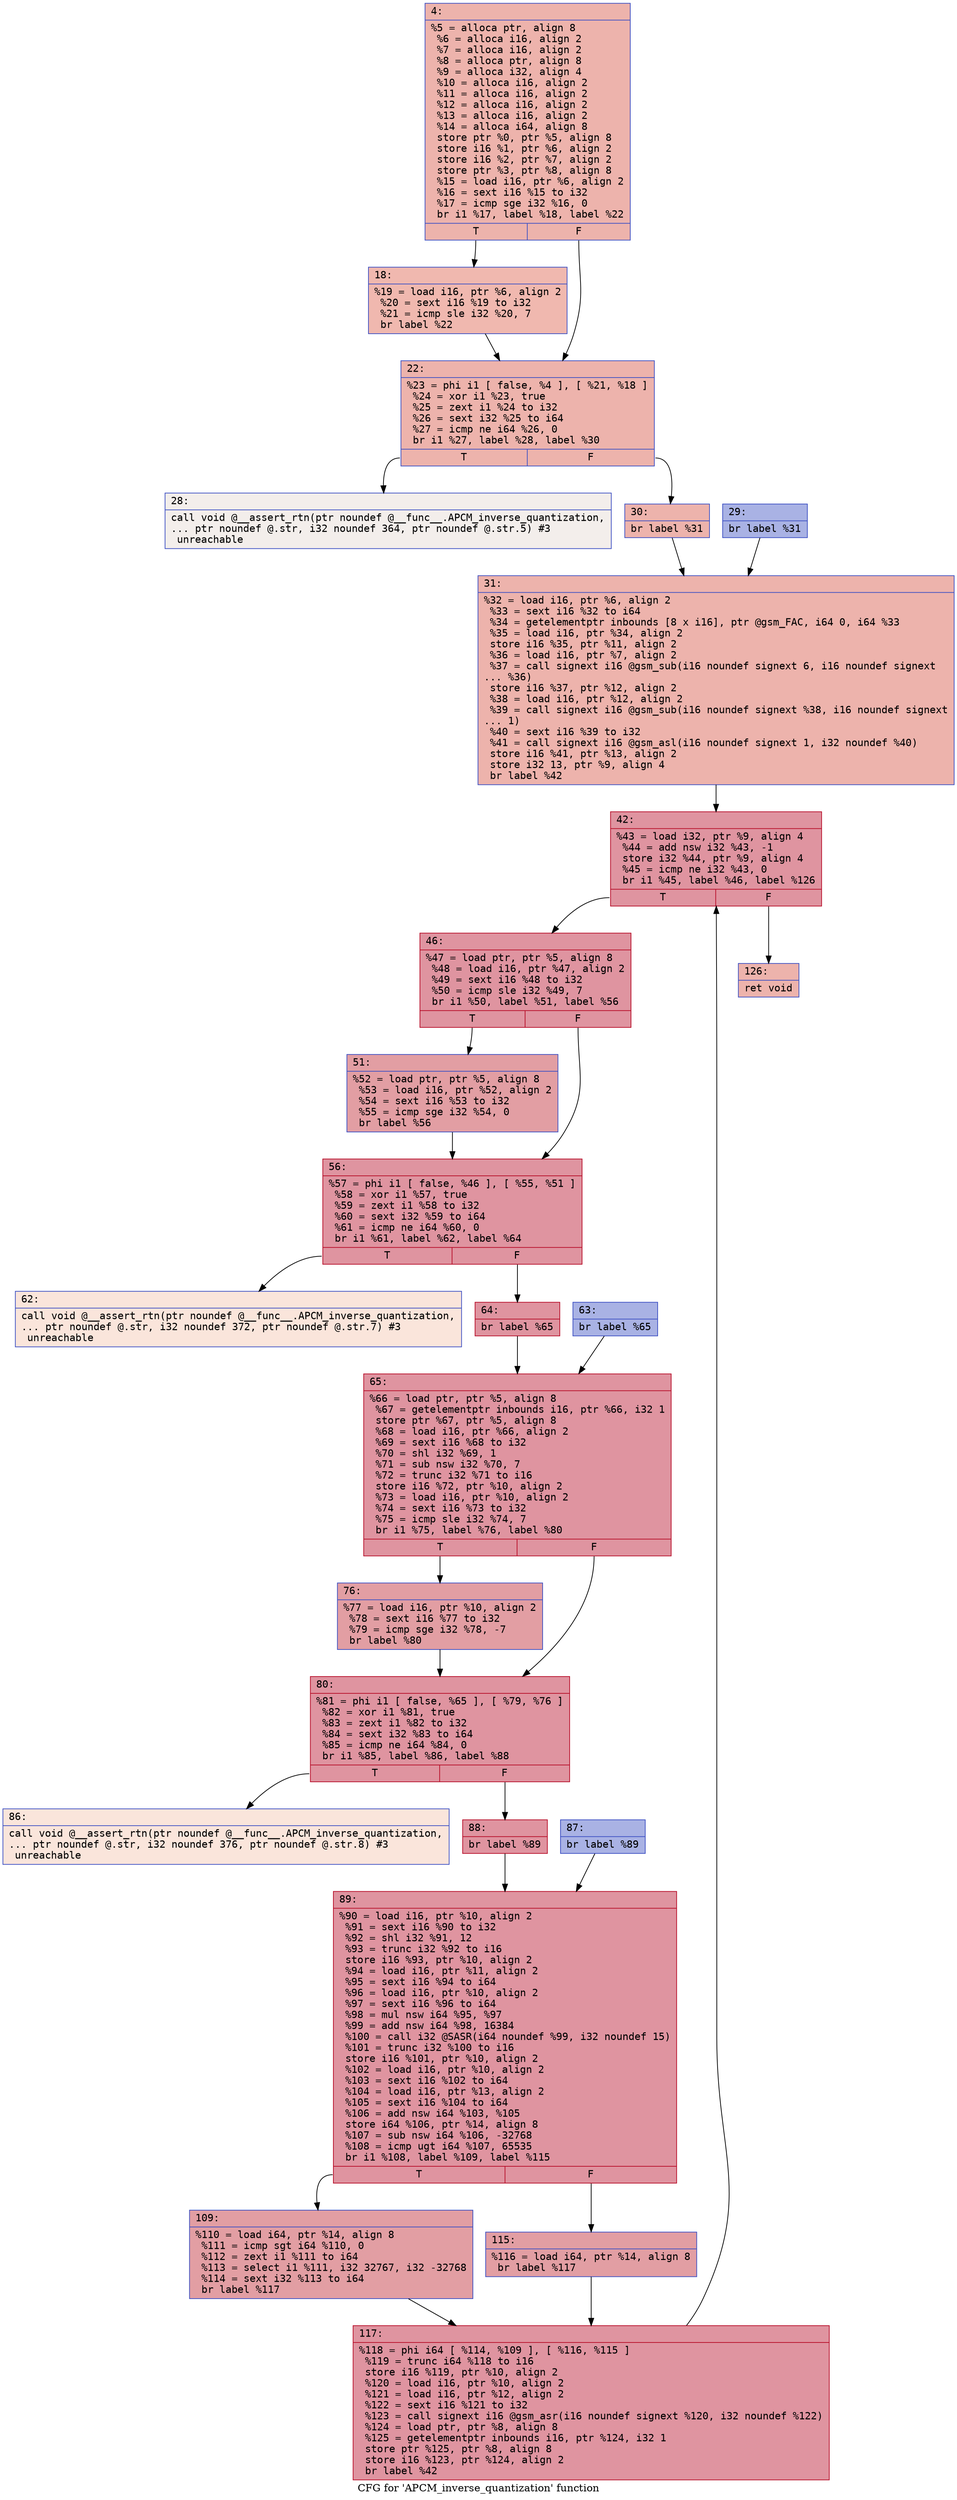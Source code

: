 digraph "CFG for 'APCM_inverse_quantization' function" {
	label="CFG for 'APCM_inverse_quantization' function";

	Node0x600002d5bb10 [shape=record,color="#3d50c3ff", style=filled, fillcolor="#d6524470" fontname="Courier",label="{4:\l|  %5 = alloca ptr, align 8\l  %6 = alloca i16, align 2\l  %7 = alloca i16, align 2\l  %8 = alloca ptr, align 8\l  %9 = alloca i32, align 4\l  %10 = alloca i16, align 2\l  %11 = alloca i16, align 2\l  %12 = alloca i16, align 2\l  %13 = alloca i16, align 2\l  %14 = alloca i64, align 8\l  store ptr %0, ptr %5, align 8\l  store i16 %1, ptr %6, align 2\l  store i16 %2, ptr %7, align 2\l  store ptr %3, ptr %8, align 8\l  %15 = load i16, ptr %6, align 2\l  %16 = sext i16 %15 to i32\l  %17 = icmp sge i32 %16, 0\l  br i1 %17, label %18, label %22\l|{<s0>T|<s1>F}}"];
	Node0x600002d5bb10:s0 -> Node0x600002d5bf70[tooltip="4 -> 18\nProbability 50.00%" ];
	Node0x600002d5bb10:s1 -> Node0x600002d5c000[tooltip="4 -> 22\nProbability 50.00%" ];
	Node0x600002d5bf70 [shape=record,color="#3d50c3ff", style=filled, fillcolor="#dc5d4a70" fontname="Courier",label="{18:\l|  %19 = load i16, ptr %6, align 2\l  %20 = sext i16 %19 to i32\l  %21 = icmp sle i32 %20, 7\l  br label %22\l}"];
	Node0x600002d5bf70 -> Node0x600002d5c000[tooltip="18 -> 22\nProbability 100.00%" ];
	Node0x600002d5c000 [shape=record,color="#3d50c3ff", style=filled, fillcolor="#d6524470" fontname="Courier",label="{22:\l|  %23 = phi i1 [ false, %4 ], [ %21, %18 ]\l  %24 = xor i1 %23, true\l  %25 = zext i1 %24 to i32\l  %26 = sext i32 %25 to i64\l  %27 = icmp ne i64 %26, 0\l  br i1 %27, label %28, label %30\l|{<s0>T|<s1>F}}"];
	Node0x600002d5c000:s0 -> Node0x600002d5c050[tooltip="22 -> 28\nProbability 0.00%" ];
	Node0x600002d5c000:s1 -> Node0x600002d5c0f0[tooltip="22 -> 30\nProbability 100.00%" ];
	Node0x600002d5c050 [shape=record,color="#3d50c3ff", style=filled, fillcolor="#e5d8d170" fontname="Courier",label="{28:\l|  call void @__assert_rtn(ptr noundef @__func__.APCM_inverse_quantization,\l... ptr noundef @.str, i32 noundef 364, ptr noundef @.str.5) #3\l  unreachable\l}"];
	Node0x600002d5c0a0 [shape=record,color="#3d50c3ff", style=filled, fillcolor="#3d50c370" fontname="Courier",label="{29:\l|  br label %31\l}"];
	Node0x600002d5c0a0 -> Node0x600002d5c140[tooltip="29 -> 31\nProbability 100.00%" ];
	Node0x600002d5c0f0 [shape=record,color="#3d50c3ff", style=filled, fillcolor="#d6524470" fontname="Courier",label="{30:\l|  br label %31\l}"];
	Node0x600002d5c0f0 -> Node0x600002d5c140[tooltip="30 -> 31\nProbability 100.00%" ];
	Node0x600002d5c140 [shape=record,color="#3d50c3ff", style=filled, fillcolor="#d6524470" fontname="Courier",label="{31:\l|  %32 = load i16, ptr %6, align 2\l  %33 = sext i16 %32 to i64\l  %34 = getelementptr inbounds [8 x i16], ptr @gsm_FAC, i64 0, i64 %33\l  %35 = load i16, ptr %34, align 2\l  store i16 %35, ptr %11, align 2\l  %36 = load i16, ptr %7, align 2\l  %37 = call signext i16 @gsm_sub(i16 noundef signext 6, i16 noundef signext\l... %36)\l  store i16 %37, ptr %12, align 2\l  %38 = load i16, ptr %12, align 2\l  %39 = call signext i16 @gsm_sub(i16 noundef signext %38, i16 noundef signext\l... 1)\l  %40 = sext i16 %39 to i32\l  %41 = call signext i16 @gsm_asl(i16 noundef signext 1, i32 noundef %40)\l  store i16 %41, ptr %13, align 2\l  store i32 13, ptr %9, align 4\l  br label %42\l}"];
	Node0x600002d5c140 -> Node0x600002d5c190[tooltip="31 -> 42\nProbability 100.00%" ];
	Node0x600002d5c190 [shape=record,color="#b70d28ff", style=filled, fillcolor="#b70d2870" fontname="Courier",label="{42:\l|  %43 = load i32, ptr %9, align 4\l  %44 = add nsw i32 %43, -1\l  store i32 %44, ptr %9, align 4\l  %45 = icmp ne i32 %43, 0\l  br i1 %45, label %46, label %126\l|{<s0>T|<s1>F}}"];
	Node0x600002d5c190:s0 -> Node0x600002d5c1e0[tooltip="42 -> 46\nProbability 96.88%" ];
	Node0x600002d5c190:s1 -> Node0x600002d5c6e0[tooltip="42 -> 126\nProbability 3.12%" ];
	Node0x600002d5c1e0 [shape=record,color="#b70d28ff", style=filled, fillcolor="#b70d2870" fontname="Courier",label="{46:\l|  %47 = load ptr, ptr %5, align 8\l  %48 = load i16, ptr %47, align 2\l  %49 = sext i16 %48 to i32\l  %50 = icmp sle i32 %49, 7\l  br i1 %50, label %51, label %56\l|{<s0>T|<s1>F}}"];
	Node0x600002d5c1e0:s0 -> Node0x600002d5c230[tooltip="46 -> 51\nProbability 50.00%" ];
	Node0x600002d5c1e0:s1 -> Node0x600002d5c280[tooltip="46 -> 56\nProbability 50.00%" ];
	Node0x600002d5c230 [shape=record,color="#3d50c3ff", style=filled, fillcolor="#be242e70" fontname="Courier",label="{51:\l|  %52 = load ptr, ptr %5, align 8\l  %53 = load i16, ptr %52, align 2\l  %54 = sext i16 %53 to i32\l  %55 = icmp sge i32 %54, 0\l  br label %56\l}"];
	Node0x600002d5c230 -> Node0x600002d5c280[tooltip="51 -> 56\nProbability 100.00%" ];
	Node0x600002d5c280 [shape=record,color="#b70d28ff", style=filled, fillcolor="#b70d2870" fontname="Courier",label="{56:\l|  %57 = phi i1 [ false, %46 ], [ %55, %51 ]\l  %58 = xor i1 %57, true\l  %59 = zext i1 %58 to i32\l  %60 = sext i32 %59 to i64\l  %61 = icmp ne i64 %60, 0\l  br i1 %61, label %62, label %64\l|{<s0>T|<s1>F}}"];
	Node0x600002d5c280:s0 -> Node0x600002d5c2d0[tooltip="56 -> 62\nProbability 0.00%" ];
	Node0x600002d5c280:s1 -> Node0x600002d5c370[tooltip="56 -> 64\nProbability 100.00%" ];
	Node0x600002d5c2d0 [shape=record,color="#3d50c3ff", style=filled, fillcolor="#f4c5ad70" fontname="Courier",label="{62:\l|  call void @__assert_rtn(ptr noundef @__func__.APCM_inverse_quantization,\l... ptr noundef @.str, i32 noundef 372, ptr noundef @.str.7) #3\l  unreachable\l}"];
	Node0x600002d5c320 [shape=record,color="#3d50c3ff", style=filled, fillcolor="#3d50c370" fontname="Courier",label="{63:\l|  br label %65\l}"];
	Node0x600002d5c320 -> Node0x600002d5c3c0[tooltip="63 -> 65\nProbability 100.00%" ];
	Node0x600002d5c370 [shape=record,color="#b70d28ff", style=filled, fillcolor="#b70d2870" fontname="Courier",label="{64:\l|  br label %65\l}"];
	Node0x600002d5c370 -> Node0x600002d5c3c0[tooltip="64 -> 65\nProbability 100.00%" ];
	Node0x600002d5c3c0 [shape=record,color="#b70d28ff", style=filled, fillcolor="#b70d2870" fontname="Courier",label="{65:\l|  %66 = load ptr, ptr %5, align 8\l  %67 = getelementptr inbounds i16, ptr %66, i32 1\l  store ptr %67, ptr %5, align 8\l  %68 = load i16, ptr %66, align 2\l  %69 = sext i16 %68 to i32\l  %70 = shl i32 %69, 1\l  %71 = sub nsw i32 %70, 7\l  %72 = trunc i32 %71 to i16\l  store i16 %72, ptr %10, align 2\l  %73 = load i16, ptr %10, align 2\l  %74 = sext i16 %73 to i32\l  %75 = icmp sle i32 %74, 7\l  br i1 %75, label %76, label %80\l|{<s0>T|<s1>F}}"];
	Node0x600002d5c3c0:s0 -> Node0x600002d5c410[tooltip="65 -> 76\nProbability 50.00%" ];
	Node0x600002d5c3c0:s1 -> Node0x600002d5c460[tooltip="65 -> 80\nProbability 50.00%" ];
	Node0x600002d5c410 [shape=record,color="#3d50c3ff", style=filled, fillcolor="#be242e70" fontname="Courier",label="{76:\l|  %77 = load i16, ptr %10, align 2\l  %78 = sext i16 %77 to i32\l  %79 = icmp sge i32 %78, -7\l  br label %80\l}"];
	Node0x600002d5c410 -> Node0x600002d5c460[tooltip="76 -> 80\nProbability 100.00%" ];
	Node0x600002d5c460 [shape=record,color="#b70d28ff", style=filled, fillcolor="#b70d2870" fontname="Courier",label="{80:\l|  %81 = phi i1 [ false, %65 ], [ %79, %76 ]\l  %82 = xor i1 %81, true\l  %83 = zext i1 %82 to i32\l  %84 = sext i32 %83 to i64\l  %85 = icmp ne i64 %84, 0\l  br i1 %85, label %86, label %88\l|{<s0>T|<s1>F}}"];
	Node0x600002d5c460:s0 -> Node0x600002d5c4b0[tooltip="80 -> 86\nProbability 0.00%" ];
	Node0x600002d5c460:s1 -> Node0x600002d5c550[tooltip="80 -> 88\nProbability 100.00%" ];
	Node0x600002d5c4b0 [shape=record,color="#3d50c3ff", style=filled, fillcolor="#f4c5ad70" fontname="Courier",label="{86:\l|  call void @__assert_rtn(ptr noundef @__func__.APCM_inverse_quantization,\l... ptr noundef @.str, i32 noundef 376, ptr noundef @.str.8) #3\l  unreachable\l}"];
	Node0x600002d5c500 [shape=record,color="#3d50c3ff", style=filled, fillcolor="#3d50c370" fontname="Courier",label="{87:\l|  br label %89\l}"];
	Node0x600002d5c500 -> Node0x600002d5c5a0[tooltip="87 -> 89\nProbability 100.00%" ];
	Node0x600002d5c550 [shape=record,color="#b70d28ff", style=filled, fillcolor="#b70d2870" fontname="Courier",label="{88:\l|  br label %89\l}"];
	Node0x600002d5c550 -> Node0x600002d5c5a0[tooltip="88 -> 89\nProbability 100.00%" ];
	Node0x600002d5c5a0 [shape=record,color="#b70d28ff", style=filled, fillcolor="#b70d2870" fontname="Courier",label="{89:\l|  %90 = load i16, ptr %10, align 2\l  %91 = sext i16 %90 to i32\l  %92 = shl i32 %91, 12\l  %93 = trunc i32 %92 to i16\l  store i16 %93, ptr %10, align 2\l  %94 = load i16, ptr %11, align 2\l  %95 = sext i16 %94 to i64\l  %96 = load i16, ptr %10, align 2\l  %97 = sext i16 %96 to i64\l  %98 = mul nsw i64 %95, %97\l  %99 = add nsw i64 %98, 16384\l  %100 = call i32 @SASR(i64 noundef %99, i32 noundef 15)\l  %101 = trunc i32 %100 to i16\l  store i16 %101, ptr %10, align 2\l  %102 = load i16, ptr %10, align 2\l  %103 = sext i16 %102 to i64\l  %104 = load i16, ptr %13, align 2\l  %105 = sext i16 %104 to i64\l  %106 = add nsw i64 %103, %105\l  store i64 %106, ptr %14, align 8\l  %107 = sub nsw i64 %106, -32768\l  %108 = icmp ugt i64 %107, 65535\l  br i1 %108, label %109, label %115\l|{<s0>T|<s1>F}}"];
	Node0x600002d5c5a0:s0 -> Node0x600002d5c5f0[tooltip="89 -> 109\nProbability 50.00%" ];
	Node0x600002d5c5a0:s1 -> Node0x600002d5c640[tooltip="89 -> 115\nProbability 50.00%" ];
	Node0x600002d5c5f0 [shape=record,color="#3d50c3ff", style=filled, fillcolor="#be242e70" fontname="Courier",label="{109:\l|  %110 = load i64, ptr %14, align 8\l  %111 = icmp sgt i64 %110, 0\l  %112 = zext i1 %111 to i64\l  %113 = select i1 %111, i32 32767, i32 -32768\l  %114 = sext i32 %113 to i64\l  br label %117\l}"];
	Node0x600002d5c5f0 -> Node0x600002d5c690[tooltip="109 -> 117\nProbability 100.00%" ];
	Node0x600002d5c640 [shape=record,color="#3d50c3ff", style=filled, fillcolor="#be242e70" fontname="Courier",label="{115:\l|  %116 = load i64, ptr %14, align 8\l  br label %117\l}"];
	Node0x600002d5c640 -> Node0x600002d5c690[tooltip="115 -> 117\nProbability 100.00%" ];
	Node0x600002d5c690 [shape=record,color="#b70d28ff", style=filled, fillcolor="#b70d2870" fontname="Courier",label="{117:\l|  %118 = phi i64 [ %114, %109 ], [ %116, %115 ]\l  %119 = trunc i64 %118 to i16\l  store i16 %119, ptr %10, align 2\l  %120 = load i16, ptr %10, align 2\l  %121 = load i16, ptr %12, align 2\l  %122 = sext i16 %121 to i32\l  %123 = call signext i16 @gsm_asr(i16 noundef signext %120, i32 noundef %122)\l  %124 = load ptr, ptr %8, align 8\l  %125 = getelementptr inbounds i16, ptr %124, i32 1\l  store ptr %125, ptr %8, align 8\l  store i16 %123, ptr %124, align 2\l  br label %42\l}"];
	Node0x600002d5c690 -> Node0x600002d5c190[tooltip="117 -> 42\nProbability 100.00%" ];
	Node0x600002d5c6e0 [shape=record,color="#3d50c3ff", style=filled, fillcolor="#d6524470" fontname="Courier",label="{126:\l|  ret void\l}"];
}
